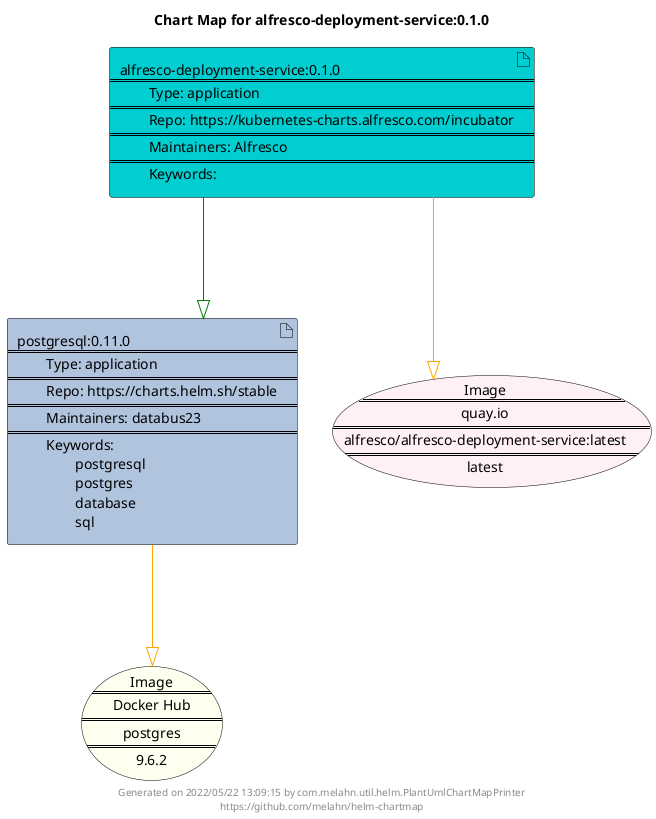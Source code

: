 @startuml
skinparam linetype ortho
skinparam backgroundColor white
skinparam usecaseBorderColor black
skinparam usecaseArrowColor LightSlateGray
skinparam artifactBorderColor black
skinparam artifactArrowColor LightSlateGray

title Chart Map for alfresco-deployment-service:0.1.0

'There are 2 referenced Helm Charts
artifact "postgresql:0.11.0\n====\n\tType: application\n====\n\tRepo: https://charts.helm.sh/stable\n====\n\tMaintainers: databus23\n====\n\tKeywords: \n\t\tpostgresql\n\t\tpostgres\n\t\tdatabase\n\t\tsql" as postgresql_0_11_0 #LightSteelBlue
artifact "alfresco-deployment-service:0.1.0\n====\n\tType: application\n====\n\tRepo: https://kubernetes-charts.alfresco.com/incubator\n====\n\tMaintainers: Alfresco\n====\n\tKeywords: " as alfresco_deployment_service_0_1_0 #DarkTurquoise

'There are 2 referenced Docker Images
usecase "Image\n====\nDocker Hub\n====\npostgres\n====\n9.6.2" as postgres_9_6_2 #Ivory
usecase "Image\n====\nquay.io\n====\nalfresco/alfresco-deployment-service:latest\n====\nlatest" as quay_io_alfresco_alfresco_deployment_service_latest #LavenderBlush

'Chart Dependencies
alfresco_deployment_service_0_1_0--[#green]-|>postgresql_0_11_0
postgresql_0_11_0--[#orange]-|>postgres_9_6_2
alfresco_deployment_service_0_1_0--[#orange]-|>quay_io_alfresco_alfresco_deployment_service_latest

center footer Generated on 2022/05/22 13:09:15 by com.melahn.util.helm.PlantUmlChartMapPrinter\nhttps://github.com/melahn/helm-chartmap
@enduml
